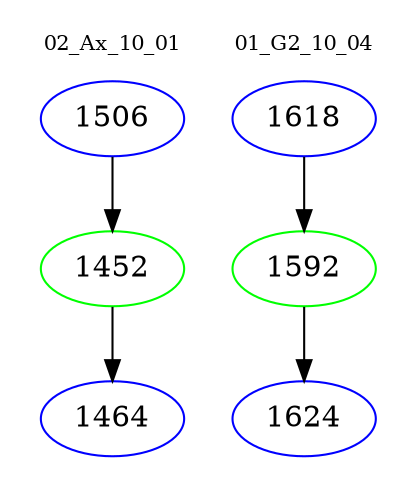 digraph{
subgraph cluster_0 {
color = white
label = "02_Ax_10_01";
fontsize=10;
T0_1506 [label="1506", color="blue"]
T0_1506 -> T0_1452 [color="black"]
T0_1452 [label="1452", color="green"]
T0_1452 -> T0_1464 [color="black"]
T0_1464 [label="1464", color="blue"]
}
subgraph cluster_1 {
color = white
label = "01_G2_10_04";
fontsize=10;
T1_1618 [label="1618", color="blue"]
T1_1618 -> T1_1592 [color="black"]
T1_1592 [label="1592", color="green"]
T1_1592 -> T1_1624 [color="black"]
T1_1624 [label="1624", color="blue"]
}
}
